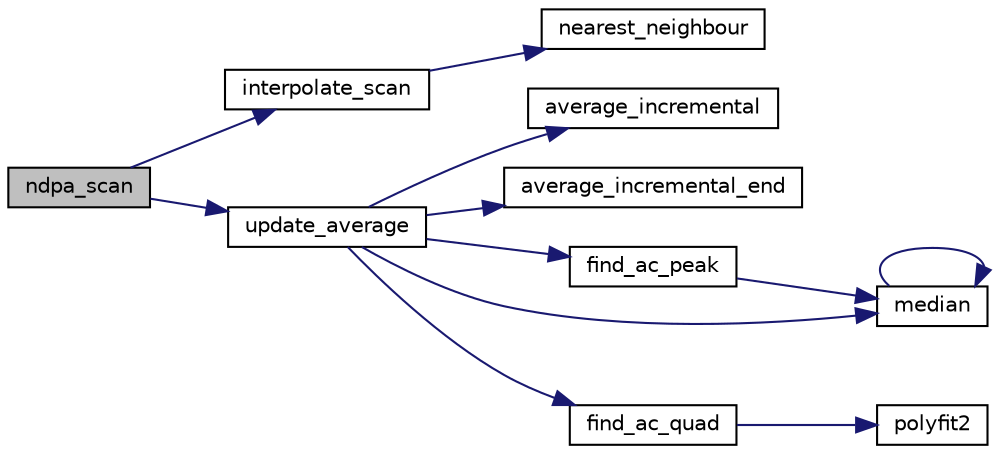 digraph "ndpa_scan"
{
 // LATEX_PDF_SIZE
  edge [fontname="Helvetica",fontsize="10",labelfontname="Helvetica",labelfontsize="10"];
  node [fontname="Helvetica",fontsize="10",shape=record];
  rankdir="LR";
  Node1 [label="ndpa_scan",height=0.2,width=0.4,color="black", fillcolor="grey75", style="filled", fontcolor="black",tooltip="Called after new scan data presented within __ndpa_x0 and __ndpa_y0."];
  Node1 -> Node2 [color="midnightblue",fontsize="10",style="solid",fontname="Helvetica"];
  Node2 [label="interpolate_scan",height=0.2,width=0.4,color="black", fillcolor="white", style="filled",URL="$ndpa__tools_8c.html#acaa886a781620ffaee999951ae67e2fe",tooltip="Interpolating scan data in __ndpa_y0 into __ndpa_y."];
  Node2 -> Node3 [color="midnightblue",fontsize="10",style="solid",fontname="Helvetica"];
  Node3 [label="nearest_neighbour",height=0.2,width=0.4,color="black", fillcolor="white", style="filled",URL="$ndpa__tools_8c.html#aa156df669dd7d41da5923a69a747458c",tooltip="Returns the index of the nearest to value in __ndpa_x0 starting searching from the specified position..."];
  Node1 -> Node4 [color="midnightblue",fontsize="10",style="solid",fontname="Helvetica"];
  Node4 [label="update_average",height=0.2,width=0.4,color="black", fillcolor="white", style="filled",URL="$ndpa__tools_8c.html#a2489475468e70cc373be3d1babffa501",tooltip="Find AC peak in interpolated data in __ndpa_y, use it as an offset to merge to current average data s..."];
  Node4 -> Node5 [color="midnightblue",fontsize="10",style="solid",fontname="Helvetica"];
  Node5 [label="average_incremental",height=0.2,width=0.4,color="black", fillcolor="white", style="filled",URL="$ndpa__tools_8c.html#a2fe48571f725e4a9631f68572043a371",tooltip="Adding a new interpolated scan from __ndpa_y to the average vector in __ndpa_avg, adjusting data by o..."];
  Node4 -> Node6 [color="midnightblue",fontsize="10",style="solid",fontname="Helvetica"];
  Node6 [label="average_incremental_end",height=0.2,width=0.4,color="black", fillcolor="white", style="filled",URL="$ndpa__tools_8c.html#a1555987076acc02ecc477e17061bee34",tooltip="Adding a new interpolated scan from __ndpa_y to the average vector in __ndpa_avg, adjusting data by o..."];
  Node4 -> Node7 [color="midnightblue",fontsize="10",style="solid",fontname="Helvetica"];
  Node7 [label="find_ac_peak",height=0.2,width=0.4,color="black", fillcolor="white", style="filled",URL="$ndpa__tools_8c.html#a7cbb18005383696fbac4cdb83050798a",tooltip="Returning a data window (q1, q2) in scany containing the points above half height around the specifie..."];
  Node7 -> Node8 [color="midnightblue",fontsize="10",style="solid",fontname="Helvetica"];
  Node8 [label="median",height=0.2,width=0.4,color="black", fillcolor="white", style="filled",URL="$ndpa__tools_8c.html#a7ffac73dc0966b86fc85f2a717d66e5f",tooltip="Returns the median of the specified vector of size n."];
  Node8 -> Node8 [color="midnightblue",fontsize="10",style="solid",fontname="Helvetica"];
  Node4 -> Node9 [color="midnightblue",fontsize="10",style="solid",fontname="Helvetica"];
  Node9 [label="find_ac_quad",height=0.2,width=0.4,color="black", fillcolor="white", style="filled",URL="$ndpa__tools_8c.html#a44b329e24c875aafe0fa3c70fbfeaebe",tooltip="Fitting a parabola on the half height window points around the AC peak based on the max value."];
  Node9 -> Node10 [color="midnightblue",fontsize="10",style="solid",fontname="Helvetica"];
  Node10 [label="polyfit2",height=0.2,width=0.4,color="black", fillcolor="white", style="filled",URL="$ndpa__tools_8c.html#a7f9f7ff5e0c61bb020aec9e5cde2aff3",tooltip="Fitting a quadratic polygon to the active member points starting at (__ndpa_x + offset,..."];
  Node4 -> Node8 [color="midnightblue",fontsize="10",style="solid",fontname="Helvetica"];
}
